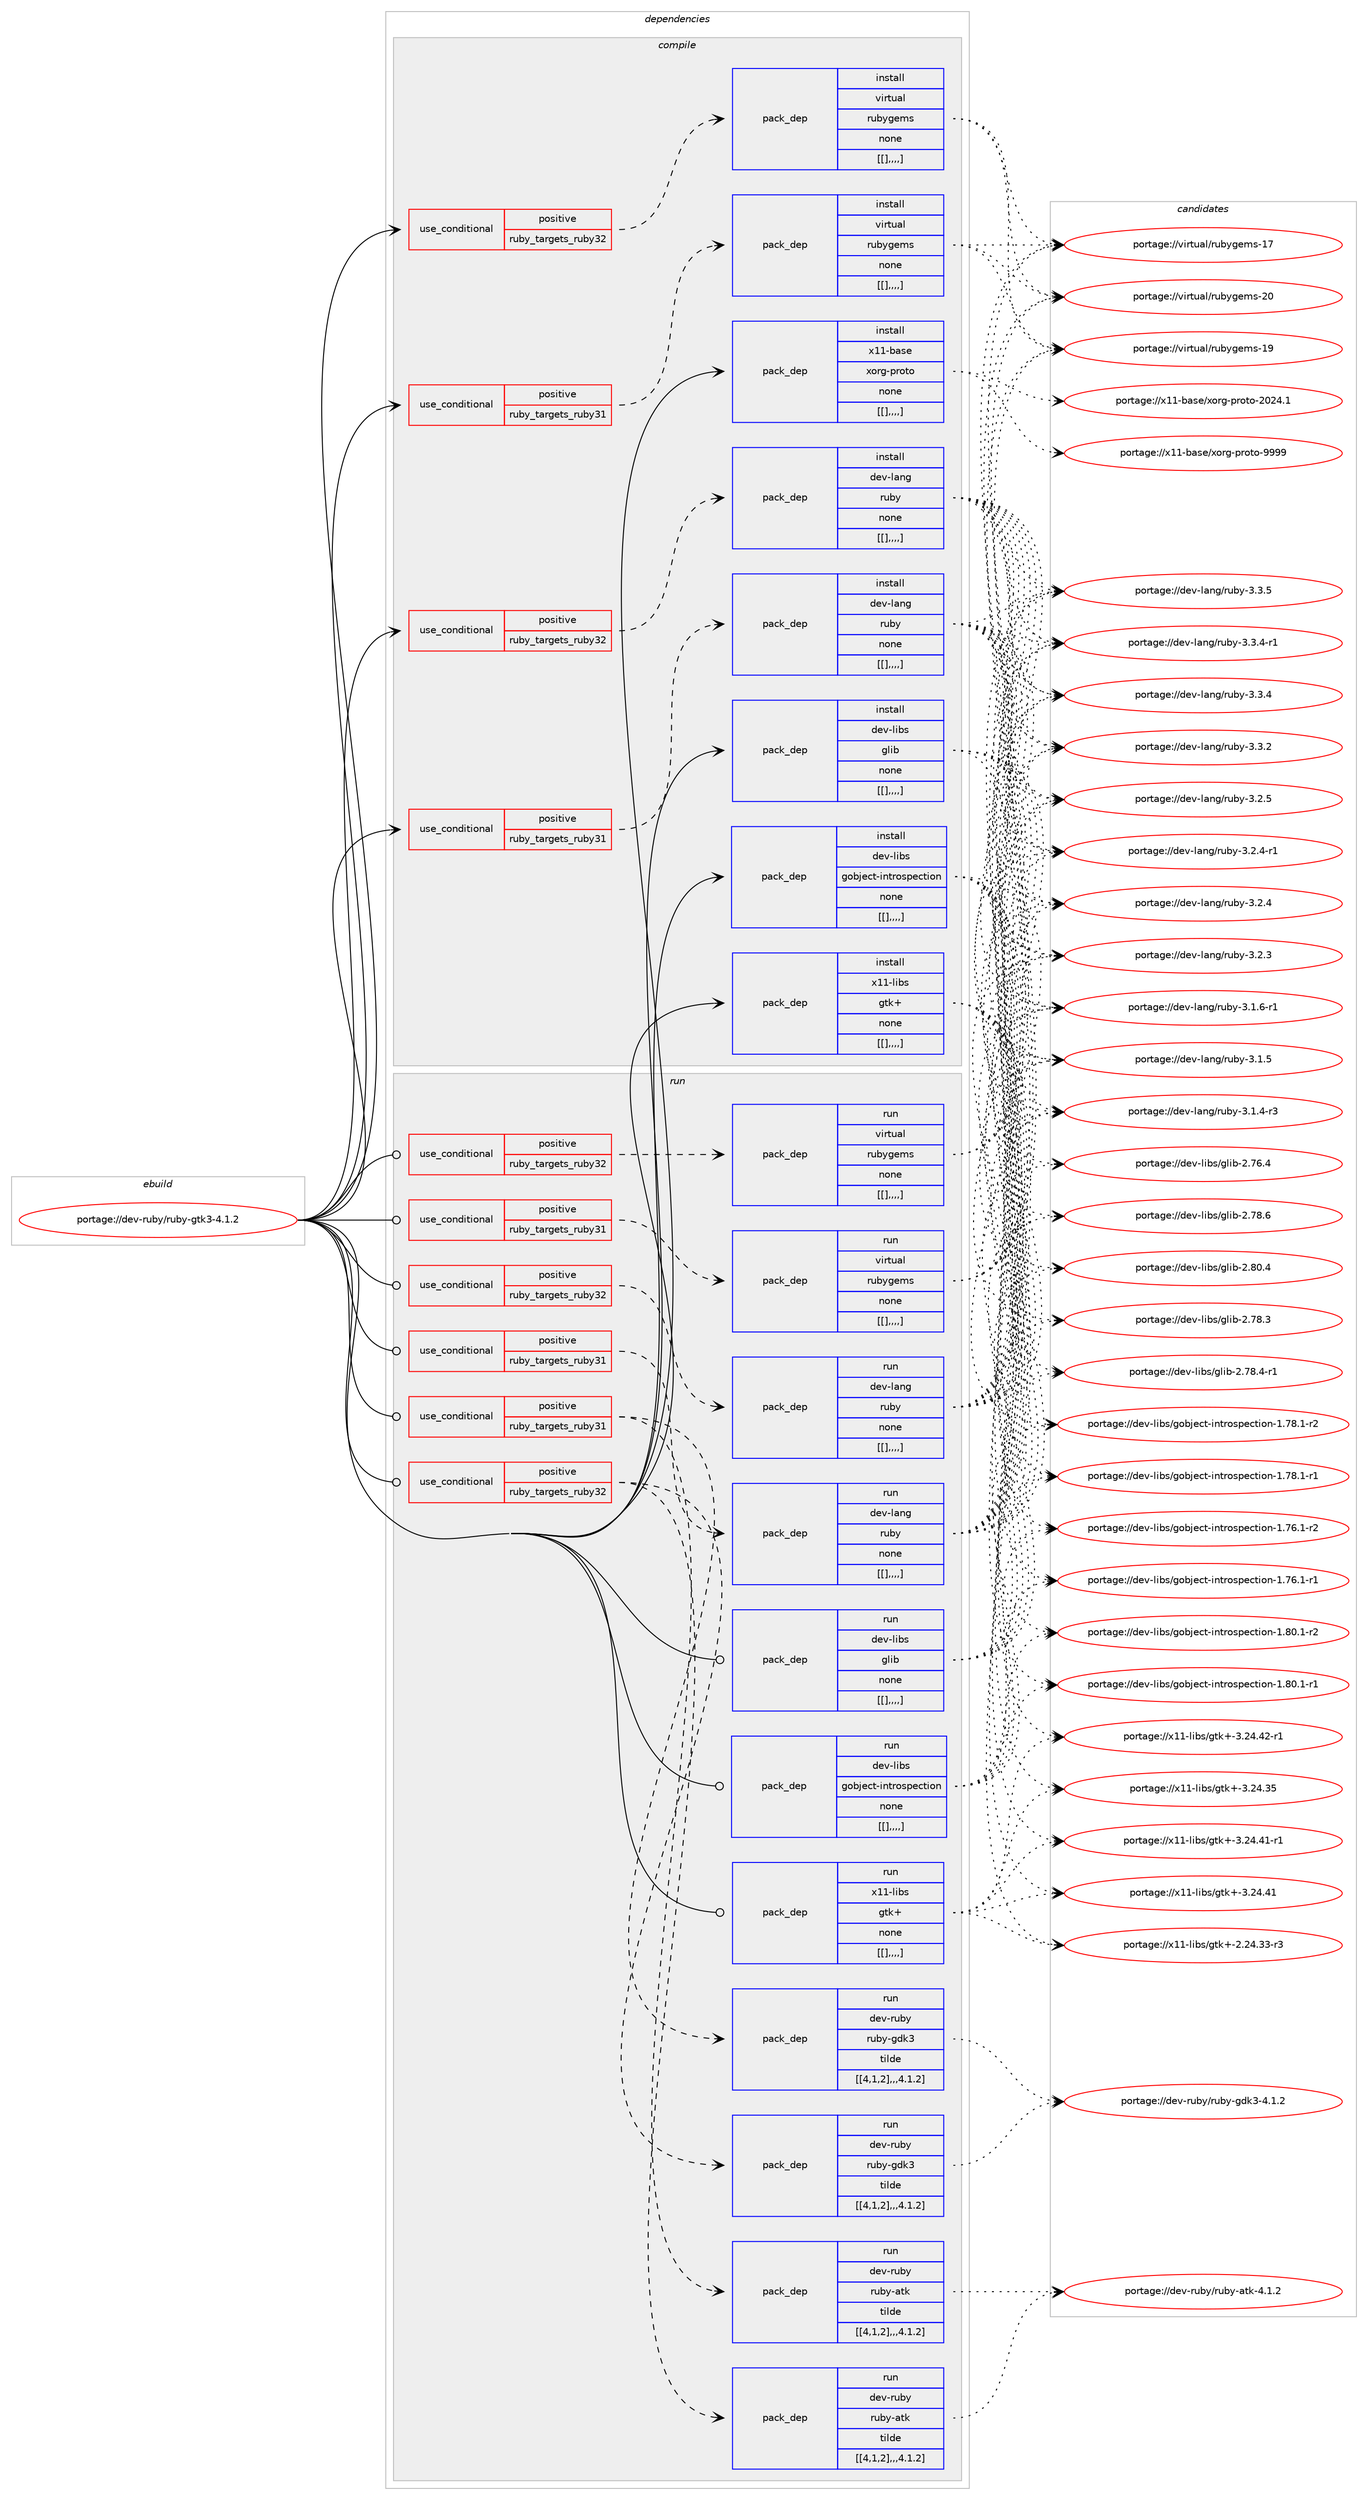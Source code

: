 digraph prolog {

# *************
# Graph options
# *************

newrank=true;
concentrate=true;
compound=true;
graph [rankdir=LR,fontname=Helvetica,fontsize=10,ranksep=1.5];#, ranksep=2.5, nodesep=0.2];
edge  [arrowhead=vee];
node  [fontname=Helvetica,fontsize=10];

# **********
# The ebuild
# **********

subgraph cluster_leftcol {
color=gray;
label=<<i>ebuild</i>>;
id [label="portage://dev-ruby/ruby-gtk3-4.1.2", color=red, width=4, href="../dev-ruby/ruby-gtk3-4.1.2.svg"];
}

# ****************
# The dependencies
# ****************

subgraph cluster_midcol {
color=gray;
label=<<i>dependencies</i>>;
subgraph cluster_compile {
fillcolor="#eeeeee";
style=filled;
label=<<i>compile</i>>;
subgraph cond56971 {
dependency203989 [label=<<TABLE BORDER="0" CELLBORDER="1" CELLSPACING="0" CELLPADDING="4"><TR><TD ROWSPAN="3" CELLPADDING="10">use_conditional</TD></TR><TR><TD>positive</TD></TR><TR><TD>ruby_targets_ruby31</TD></TR></TABLE>>, shape=none, color=red];
subgraph pack145641 {
dependency203990 [label=<<TABLE BORDER="0" CELLBORDER="1" CELLSPACING="0" CELLPADDING="4" WIDTH="220"><TR><TD ROWSPAN="6" CELLPADDING="30">pack_dep</TD></TR><TR><TD WIDTH="110">install</TD></TR><TR><TD>dev-lang</TD></TR><TR><TD>ruby</TD></TR><TR><TD>none</TD></TR><TR><TD>[[],,,,]</TD></TR></TABLE>>, shape=none, color=blue];
}
dependency203989:e -> dependency203990:w [weight=20,style="dashed",arrowhead="vee"];
}
id:e -> dependency203989:w [weight=20,style="solid",arrowhead="vee"];
subgraph cond56972 {
dependency203991 [label=<<TABLE BORDER="0" CELLBORDER="1" CELLSPACING="0" CELLPADDING="4"><TR><TD ROWSPAN="3" CELLPADDING="10">use_conditional</TD></TR><TR><TD>positive</TD></TR><TR><TD>ruby_targets_ruby31</TD></TR></TABLE>>, shape=none, color=red];
subgraph pack145642 {
dependency203992 [label=<<TABLE BORDER="0" CELLBORDER="1" CELLSPACING="0" CELLPADDING="4" WIDTH="220"><TR><TD ROWSPAN="6" CELLPADDING="30">pack_dep</TD></TR><TR><TD WIDTH="110">install</TD></TR><TR><TD>virtual</TD></TR><TR><TD>rubygems</TD></TR><TR><TD>none</TD></TR><TR><TD>[[],,,,]</TD></TR></TABLE>>, shape=none, color=blue];
}
dependency203991:e -> dependency203992:w [weight=20,style="dashed",arrowhead="vee"];
}
id:e -> dependency203991:w [weight=20,style="solid",arrowhead="vee"];
subgraph cond56973 {
dependency203993 [label=<<TABLE BORDER="0" CELLBORDER="1" CELLSPACING="0" CELLPADDING="4"><TR><TD ROWSPAN="3" CELLPADDING="10">use_conditional</TD></TR><TR><TD>positive</TD></TR><TR><TD>ruby_targets_ruby32</TD></TR></TABLE>>, shape=none, color=red];
subgraph pack145643 {
dependency203994 [label=<<TABLE BORDER="0" CELLBORDER="1" CELLSPACING="0" CELLPADDING="4" WIDTH="220"><TR><TD ROWSPAN="6" CELLPADDING="30">pack_dep</TD></TR><TR><TD WIDTH="110">install</TD></TR><TR><TD>dev-lang</TD></TR><TR><TD>ruby</TD></TR><TR><TD>none</TD></TR><TR><TD>[[],,,,]</TD></TR></TABLE>>, shape=none, color=blue];
}
dependency203993:e -> dependency203994:w [weight=20,style="dashed",arrowhead="vee"];
}
id:e -> dependency203993:w [weight=20,style="solid",arrowhead="vee"];
subgraph cond56974 {
dependency203995 [label=<<TABLE BORDER="0" CELLBORDER="1" CELLSPACING="0" CELLPADDING="4"><TR><TD ROWSPAN="3" CELLPADDING="10">use_conditional</TD></TR><TR><TD>positive</TD></TR><TR><TD>ruby_targets_ruby32</TD></TR></TABLE>>, shape=none, color=red];
subgraph pack145644 {
dependency203996 [label=<<TABLE BORDER="0" CELLBORDER="1" CELLSPACING="0" CELLPADDING="4" WIDTH="220"><TR><TD ROWSPAN="6" CELLPADDING="30">pack_dep</TD></TR><TR><TD WIDTH="110">install</TD></TR><TR><TD>virtual</TD></TR><TR><TD>rubygems</TD></TR><TR><TD>none</TD></TR><TR><TD>[[],,,,]</TD></TR></TABLE>>, shape=none, color=blue];
}
dependency203995:e -> dependency203996:w [weight=20,style="dashed",arrowhead="vee"];
}
id:e -> dependency203995:w [weight=20,style="solid",arrowhead="vee"];
subgraph pack145645 {
dependency203997 [label=<<TABLE BORDER="0" CELLBORDER="1" CELLSPACING="0" CELLPADDING="4" WIDTH="220"><TR><TD ROWSPAN="6" CELLPADDING="30">pack_dep</TD></TR><TR><TD WIDTH="110">install</TD></TR><TR><TD>dev-libs</TD></TR><TR><TD>glib</TD></TR><TR><TD>none</TD></TR><TR><TD>[[],,,,]</TD></TR></TABLE>>, shape=none, color=blue];
}
id:e -> dependency203997:w [weight=20,style="solid",arrowhead="vee"];
subgraph pack145646 {
dependency203998 [label=<<TABLE BORDER="0" CELLBORDER="1" CELLSPACING="0" CELLPADDING="4" WIDTH="220"><TR><TD ROWSPAN="6" CELLPADDING="30">pack_dep</TD></TR><TR><TD WIDTH="110">install</TD></TR><TR><TD>dev-libs</TD></TR><TR><TD>gobject-introspection</TD></TR><TR><TD>none</TD></TR><TR><TD>[[],,,,]</TD></TR></TABLE>>, shape=none, color=blue];
}
id:e -> dependency203998:w [weight=20,style="solid",arrowhead="vee"];
subgraph pack145647 {
dependency203999 [label=<<TABLE BORDER="0" CELLBORDER="1" CELLSPACING="0" CELLPADDING="4" WIDTH="220"><TR><TD ROWSPAN="6" CELLPADDING="30">pack_dep</TD></TR><TR><TD WIDTH="110">install</TD></TR><TR><TD>x11-base</TD></TR><TR><TD>xorg-proto</TD></TR><TR><TD>none</TD></TR><TR><TD>[[],,,,]</TD></TR></TABLE>>, shape=none, color=blue];
}
id:e -> dependency203999:w [weight=20,style="solid",arrowhead="vee"];
subgraph pack145648 {
dependency204000 [label=<<TABLE BORDER="0" CELLBORDER="1" CELLSPACING="0" CELLPADDING="4" WIDTH="220"><TR><TD ROWSPAN="6" CELLPADDING="30">pack_dep</TD></TR><TR><TD WIDTH="110">install</TD></TR><TR><TD>x11-libs</TD></TR><TR><TD>gtk+</TD></TR><TR><TD>none</TD></TR><TR><TD>[[],,,,]</TD></TR></TABLE>>, shape=none, color=blue];
}
id:e -> dependency204000:w [weight=20,style="solid",arrowhead="vee"];
}
subgraph cluster_compileandrun {
fillcolor="#eeeeee";
style=filled;
label=<<i>compile and run</i>>;
}
subgraph cluster_run {
fillcolor="#eeeeee";
style=filled;
label=<<i>run</i>>;
subgraph cond56975 {
dependency204001 [label=<<TABLE BORDER="0" CELLBORDER="1" CELLSPACING="0" CELLPADDING="4"><TR><TD ROWSPAN="3" CELLPADDING="10">use_conditional</TD></TR><TR><TD>positive</TD></TR><TR><TD>ruby_targets_ruby31</TD></TR></TABLE>>, shape=none, color=red];
subgraph pack145649 {
dependency204002 [label=<<TABLE BORDER="0" CELLBORDER="1" CELLSPACING="0" CELLPADDING="4" WIDTH="220"><TR><TD ROWSPAN="6" CELLPADDING="30">pack_dep</TD></TR><TR><TD WIDTH="110">run</TD></TR><TR><TD>dev-lang</TD></TR><TR><TD>ruby</TD></TR><TR><TD>none</TD></TR><TR><TD>[[],,,,]</TD></TR></TABLE>>, shape=none, color=blue];
}
dependency204001:e -> dependency204002:w [weight=20,style="dashed",arrowhead="vee"];
}
id:e -> dependency204001:w [weight=20,style="solid",arrowhead="odot"];
subgraph cond56976 {
dependency204003 [label=<<TABLE BORDER="0" CELLBORDER="1" CELLSPACING="0" CELLPADDING="4"><TR><TD ROWSPAN="3" CELLPADDING="10">use_conditional</TD></TR><TR><TD>positive</TD></TR><TR><TD>ruby_targets_ruby31</TD></TR></TABLE>>, shape=none, color=red];
subgraph pack145650 {
dependency204004 [label=<<TABLE BORDER="0" CELLBORDER="1" CELLSPACING="0" CELLPADDING="4" WIDTH="220"><TR><TD ROWSPAN="6" CELLPADDING="30">pack_dep</TD></TR><TR><TD WIDTH="110">run</TD></TR><TR><TD>dev-ruby</TD></TR><TR><TD>ruby-atk</TD></TR><TR><TD>tilde</TD></TR><TR><TD>[[4,1,2],,,4.1.2]</TD></TR></TABLE>>, shape=none, color=blue];
}
dependency204003:e -> dependency204004:w [weight=20,style="dashed",arrowhead="vee"];
subgraph pack145651 {
dependency204005 [label=<<TABLE BORDER="0" CELLBORDER="1" CELLSPACING="0" CELLPADDING="4" WIDTH="220"><TR><TD ROWSPAN="6" CELLPADDING="30">pack_dep</TD></TR><TR><TD WIDTH="110">run</TD></TR><TR><TD>dev-ruby</TD></TR><TR><TD>ruby-gdk3</TD></TR><TR><TD>tilde</TD></TR><TR><TD>[[4,1,2],,,4.1.2]</TD></TR></TABLE>>, shape=none, color=blue];
}
dependency204003:e -> dependency204005:w [weight=20,style="dashed",arrowhead="vee"];
}
id:e -> dependency204003:w [weight=20,style="solid",arrowhead="odot"];
subgraph cond56977 {
dependency204006 [label=<<TABLE BORDER="0" CELLBORDER="1" CELLSPACING="0" CELLPADDING="4"><TR><TD ROWSPAN="3" CELLPADDING="10">use_conditional</TD></TR><TR><TD>positive</TD></TR><TR><TD>ruby_targets_ruby31</TD></TR></TABLE>>, shape=none, color=red];
subgraph pack145652 {
dependency204007 [label=<<TABLE BORDER="0" CELLBORDER="1" CELLSPACING="0" CELLPADDING="4" WIDTH="220"><TR><TD ROWSPAN="6" CELLPADDING="30">pack_dep</TD></TR><TR><TD WIDTH="110">run</TD></TR><TR><TD>virtual</TD></TR><TR><TD>rubygems</TD></TR><TR><TD>none</TD></TR><TR><TD>[[],,,,]</TD></TR></TABLE>>, shape=none, color=blue];
}
dependency204006:e -> dependency204007:w [weight=20,style="dashed",arrowhead="vee"];
}
id:e -> dependency204006:w [weight=20,style="solid",arrowhead="odot"];
subgraph cond56978 {
dependency204008 [label=<<TABLE BORDER="0" CELLBORDER="1" CELLSPACING="0" CELLPADDING="4"><TR><TD ROWSPAN="3" CELLPADDING="10">use_conditional</TD></TR><TR><TD>positive</TD></TR><TR><TD>ruby_targets_ruby32</TD></TR></TABLE>>, shape=none, color=red];
subgraph pack145653 {
dependency204009 [label=<<TABLE BORDER="0" CELLBORDER="1" CELLSPACING="0" CELLPADDING="4" WIDTH="220"><TR><TD ROWSPAN="6" CELLPADDING="30">pack_dep</TD></TR><TR><TD WIDTH="110">run</TD></TR><TR><TD>dev-lang</TD></TR><TR><TD>ruby</TD></TR><TR><TD>none</TD></TR><TR><TD>[[],,,,]</TD></TR></TABLE>>, shape=none, color=blue];
}
dependency204008:e -> dependency204009:w [weight=20,style="dashed",arrowhead="vee"];
}
id:e -> dependency204008:w [weight=20,style="solid",arrowhead="odot"];
subgraph cond56979 {
dependency204010 [label=<<TABLE BORDER="0" CELLBORDER="1" CELLSPACING="0" CELLPADDING="4"><TR><TD ROWSPAN="3" CELLPADDING="10">use_conditional</TD></TR><TR><TD>positive</TD></TR><TR><TD>ruby_targets_ruby32</TD></TR></TABLE>>, shape=none, color=red];
subgraph pack145654 {
dependency204011 [label=<<TABLE BORDER="0" CELLBORDER="1" CELLSPACING="0" CELLPADDING="4" WIDTH="220"><TR><TD ROWSPAN="6" CELLPADDING="30">pack_dep</TD></TR><TR><TD WIDTH="110">run</TD></TR><TR><TD>dev-ruby</TD></TR><TR><TD>ruby-atk</TD></TR><TR><TD>tilde</TD></TR><TR><TD>[[4,1,2],,,4.1.2]</TD></TR></TABLE>>, shape=none, color=blue];
}
dependency204010:e -> dependency204011:w [weight=20,style="dashed",arrowhead="vee"];
subgraph pack145655 {
dependency204012 [label=<<TABLE BORDER="0" CELLBORDER="1" CELLSPACING="0" CELLPADDING="4" WIDTH="220"><TR><TD ROWSPAN="6" CELLPADDING="30">pack_dep</TD></TR><TR><TD WIDTH="110">run</TD></TR><TR><TD>dev-ruby</TD></TR><TR><TD>ruby-gdk3</TD></TR><TR><TD>tilde</TD></TR><TR><TD>[[4,1,2],,,4.1.2]</TD></TR></TABLE>>, shape=none, color=blue];
}
dependency204010:e -> dependency204012:w [weight=20,style="dashed",arrowhead="vee"];
}
id:e -> dependency204010:w [weight=20,style="solid",arrowhead="odot"];
subgraph cond56980 {
dependency204013 [label=<<TABLE BORDER="0" CELLBORDER="1" CELLSPACING="0" CELLPADDING="4"><TR><TD ROWSPAN="3" CELLPADDING="10">use_conditional</TD></TR><TR><TD>positive</TD></TR><TR><TD>ruby_targets_ruby32</TD></TR></TABLE>>, shape=none, color=red];
subgraph pack145656 {
dependency204014 [label=<<TABLE BORDER="0" CELLBORDER="1" CELLSPACING="0" CELLPADDING="4" WIDTH="220"><TR><TD ROWSPAN="6" CELLPADDING="30">pack_dep</TD></TR><TR><TD WIDTH="110">run</TD></TR><TR><TD>virtual</TD></TR><TR><TD>rubygems</TD></TR><TR><TD>none</TD></TR><TR><TD>[[],,,,]</TD></TR></TABLE>>, shape=none, color=blue];
}
dependency204013:e -> dependency204014:w [weight=20,style="dashed",arrowhead="vee"];
}
id:e -> dependency204013:w [weight=20,style="solid",arrowhead="odot"];
subgraph pack145657 {
dependency204015 [label=<<TABLE BORDER="0" CELLBORDER="1" CELLSPACING="0" CELLPADDING="4" WIDTH="220"><TR><TD ROWSPAN="6" CELLPADDING="30">pack_dep</TD></TR><TR><TD WIDTH="110">run</TD></TR><TR><TD>dev-libs</TD></TR><TR><TD>glib</TD></TR><TR><TD>none</TD></TR><TR><TD>[[],,,,]</TD></TR></TABLE>>, shape=none, color=blue];
}
id:e -> dependency204015:w [weight=20,style="solid",arrowhead="odot"];
subgraph pack145658 {
dependency204016 [label=<<TABLE BORDER="0" CELLBORDER="1" CELLSPACING="0" CELLPADDING="4" WIDTH="220"><TR><TD ROWSPAN="6" CELLPADDING="30">pack_dep</TD></TR><TR><TD WIDTH="110">run</TD></TR><TR><TD>dev-libs</TD></TR><TR><TD>gobject-introspection</TD></TR><TR><TD>none</TD></TR><TR><TD>[[],,,,]</TD></TR></TABLE>>, shape=none, color=blue];
}
id:e -> dependency204016:w [weight=20,style="solid",arrowhead="odot"];
subgraph pack145659 {
dependency204017 [label=<<TABLE BORDER="0" CELLBORDER="1" CELLSPACING="0" CELLPADDING="4" WIDTH="220"><TR><TD ROWSPAN="6" CELLPADDING="30">pack_dep</TD></TR><TR><TD WIDTH="110">run</TD></TR><TR><TD>x11-libs</TD></TR><TR><TD>gtk+</TD></TR><TR><TD>none</TD></TR><TR><TD>[[],,,,]</TD></TR></TABLE>>, shape=none, color=blue];
}
id:e -> dependency204017:w [weight=20,style="solid",arrowhead="odot"];
}
}

# **************
# The candidates
# **************

subgraph cluster_choices {
rank=same;
color=gray;
label=<<i>candidates</i>>;

subgraph choice145641 {
color=black;
nodesep=1;
choice10010111845108971101034711411798121455146514653 [label="portage://dev-lang/ruby-3.3.5", color=red, width=4,href="../dev-lang/ruby-3.3.5.svg"];
choice100101118451089711010347114117981214551465146524511449 [label="portage://dev-lang/ruby-3.3.4-r1", color=red, width=4,href="../dev-lang/ruby-3.3.4-r1.svg"];
choice10010111845108971101034711411798121455146514652 [label="portage://dev-lang/ruby-3.3.4", color=red, width=4,href="../dev-lang/ruby-3.3.4.svg"];
choice10010111845108971101034711411798121455146514650 [label="portage://dev-lang/ruby-3.3.2", color=red, width=4,href="../dev-lang/ruby-3.3.2.svg"];
choice10010111845108971101034711411798121455146504653 [label="portage://dev-lang/ruby-3.2.5", color=red, width=4,href="../dev-lang/ruby-3.2.5.svg"];
choice100101118451089711010347114117981214551465046524511449 [label="portage://dev-lang/ruby-3.2.4-r1", color=red, width=4,href="../dev-lang/ruby-3.2.4-r1.svg"];
choice10010111845108971101034711411798121455146504652 [label="portage://dev-lang/ruby-3.2.4", color=red, width=4,href="../dev-lang/ruby-3.2.4.svg"];
choice10010111845108971101034711411798121455146504651 [label="portage://dev-lang/ruby-3.2.3", color=red, width=4,href="../dev-lang/ruby-3.2.3.svg"];
choice100101118451089711010347114117981214551464946544511449 [label="portage://dev-lang/ruby-3.1.6-r1", color=red, width=4,href="../dev-lang/ruby-3.1.6-r1.svg"];
choice10010111845108971101034711411798121455146494653 [label="portage://dev-lang/ruby-3.1.5", color=red, width=4,href="../dev-lang/ruby-3.1.5.svg"];
choice100101118451089711010347114117981214551464946524511451 [label="portage://dev-lang/ruby-3.1.4-r3", color=red, width=4,href="../dev-lang/ruby-3.1.4-r3.svg"];
dependency203990:e -> choice10010111845108971101034711411798121455146514653:w [style=dotted,weight="100"];
dependency203990:e -> choice100101118451089711010347114117981214551465146524511449:w [style=dotted,weight="100"];
dependency203990:e -> choice10010111845108971101034711411798121455146514652:w [style=dotted,weight="100"];
dependency203990:e -> choice10010111845108971101034711411798121455146514650:w [style=dotted,weight="100"];
dependency203990:e -> choice10010111845108971101034711411798121455146504653:w [style=dotted,weight="100"];
dependency203990:e -> choice100101118451089711010347114117981214551465046524511449:w [style=dotted,weight="100"];
dependency203990:e -> choice10010111845108971101034711411798121455146504652:w [style=dotted,weight="100"];
dependency203990:e -> choice10010111845108971101034711411798121455146504651:w [style=dotted,weight="100"];
dependency203990:e -> choice100101118451089711010347114117981214551464946544511449:w [style=dotted,weight="100"];
dependency203990:e -> choice10010111845108971101034711411798121455146494653:w [style=dotted,weight="100"];
dependency203990:e -> choice100101118451089711010347114117981214551464946524511451:w [style=dotted,weight="100"];
}
subgraph choice145642 {
color=black;
nodesep=1;
choice118105114116117971084711411798121103101109115455048 [label="portage://virtual/rubygems-20", color=red, width=4,href="../virtual/rubygems-20.svg"];
choice118105114116117971084711411798121103101109115454957 [label="portage://virtual/rubygems-19", color=red, width=4,href="../virtual/rubygems-19.svg"];
choice118105114116117971084711411798121103101109115454955 [label="portage://virtual/rubygems-17", color=red, width=4,href="../virtual/rubygems-17.svg"];
dependency203992:e -> choice118105114116117971084711411798121103101109115455048:w [style=dotted,weight="100"];
dependency203992:e -> choice118105114116117971084711411798121103101109115454957:w [style=dotted,weight="100"];
dependency203992:e -> choice118105114116117971084711411798121103101109115454955:w [style=dotted,weight="100"];
}
subgraph choice145643 {
color=black;
nodesep=1;
choice10010111845108971101034711411798121455146514653 [label="portage://dev-lang/ruby-3.3.5", color=red, width=4,href="../dev-lang/ruby-3.3.5.svg"];
choice100101118451089711010347114117981214551465146524511449 [label="portage://dev-lang/ruby-3.3.4-r1", color=red, width=4,href="../dev-lang/ruby-3.3.4-r1.svg"];
choice10010111845108971101034711411798121455146514652 [label="portage://dev-lang/ruby-3.3.4", color=red, width=4,href="../dev-lang/ruby-3.3.4.svg"];
choice10010111845108971101034711411798121455146514650 [label="portage://dev-lang/ruby-3.3.2", color=red, width=4,href="../dev-lang/ruby-3.3.2.svg"];
choice10010111845108971101034711411798121455146504653 [label="portage://dev-lang/ruby-3.2.5", color=red, width=4,href="../dev-lang/ruby-3.2.5.svg"];
choice100101118451089711010347114117981214551465046524511449 [label="portage://dev-lang/ruby-3.2.4-r1", color=red, width=4,href="../dev-lang/ruby-3.2.4-r1.svg"];
choice10010111845108971101034711411798121455146504652 [label="portage://dev-lang/ruby-3.2.4", color=red, width=4,href="../dev-lang/ruby-3.2.4.svg"];
choice10010111845108971101034711411798121455146504651 [label="portage://dev-lang/ruby-3.2.3", color=red, width=4,href="../dev-lang/ruby-3.2.3.svg"];
choice100101118451089711010347114117981214551464946544511449 [label="portage://dev-lang/ruby-3.1.6-r1", color=red, width=4,href="../dev-lang/ruby-3.1.6-r1.svg"];
choice10010111845108971101034711411798121455146494653 [label="portage://dev-lang/ruby-3.1.5", color=red, width=4,href="../dev-lang/ruby-3.1.5.svg"];
choice100101118451089711010347114117981214551464946524511451 [label="portage://dev-lang/ruby-3.1.4-r3", color=red, width=4,href="../dev-lang/ruby-3.1.4-r3.svg"];
dependency203994:e -> choice10010111845108971101034711411798121455146514653:w [style=dotted,weight="100"];
dependency203994:e -> choice100101118451089711010347114117981214551465146524511449:w [style=dotted,weight="100"];
dependency203994:e -> choice10010111845108971101034711411798121455146514652:w [style=dotted,weight="100"];
dependency203994:e -> choice10010111845108971101034711411798121455146514650:w [style=dotted,weight="100"];
dependency203994:e -> choice10010111845108971101034711411798121455146504653:w [style=dotted,weight="100"];
dependency203994:e -> choice100101118451089711010347114117981214551465046524511449:w [style=dotted,weight="100"];
dependency203994:e -> choice10010111845108971101034711411798121455146504652:w [style=dotted,weight="100"];
dependency203994:e -> choice10010111845108971101034711411798121455146504651:w [style=dotted,weight="100"];
dependency203994:e -> choice100101118451089711010347114117981214551464946544511449:w [style=dotted,weight="100"];
dependency203994:e -> choice10010111845108971101034711411798121455146494653:w [style=dotted,weight="100"];
dependency203994:e -> choice100101118451089711010347114117981214551464946524511451:w [style=dotted,weight="100"];
}
subgraph choice145644 {
color=black;
nodesep=1;
choice118105114116117971084711411798121103101109115455048 [label="portage://virtual/rubygems-20", color=red, width=4,href="../virtual/rubygems-20.svg"];
choice118105114116117971084711411798121103101109115454957 [label="portage://virtual/rubygems-19", color=red, width=4,href="../virtual/rubygems-19.svg"];
choice118105114116117971084711411798121103101109115454955 [label="portage://virtual/rubygems-17", color=red, width=4,href="../virtual/rubygems-17.svg"];
dependency203996:e -> choice118105114116117971084711411798121103101109115455048:w [style=dotted,weight="100"];
dependency203996:e -> choice118105114116117971084711411798121103101109115454957:w [style=dotted,weight="100"];
dependency203996:e -> choice118105114116117971084711411798121103101109115454955:w [style=dotted,weight="100"];
}
subgraph choice145645 {
color=black;
nodesep=1;
choice1001011184510810598115471031081059845504656484652 [label="portage://dev-libs/glib-2.80.4", color=red, width=4,href="../dev-libs/glib-2.80.4.svg"];
choice1001011184510810598115471031081059845504655564654 [label="portage://dev-libs/glib-2.78.6", color=red, width=4,href="../dev-libs/glib-2.78.6.svg"];
choice10010111845108105981154710310810598455046555646524511449 [label="portage://dev-libs/glib-2.78.4-r1", color=red, width=4,href="../dev-libs/glib-2.78.4-r1.svg"];
choice1001011184510810598115471031081059845504655564651 [label="portage://dev-libs/glib-2.78.3", color=red, width=4,href="../dev-libs/glib-2.78.3.svg"];
choice1001011184510810598115471031081059845504655544652 [label="portage://dev-libs/glib-2.76.4", color=red, width=4,href="../dev-libs/glib-2.76.4.svg"];
dependency203997:e -> choice1001011184510810598115471031081059845504656484652:w [style=dotted,weight="100"];
dependency203997:e -> choice1001011184510810598115471031081059845504655564654:w [style=dotted,weight="100"];
dependency203997:e -> choice10010111845108105981154710310810598455046555646524511449:w [style=dotted,weight="100"];
dependency203997:e -> choice1001011184510810598115471031081059845504655564651:w [style=dotted,weight="100"];
dependency203997:e -> choice1001011184510810598115471031081059845504655544652:w [style=dotted,weight="100"];
}
subgraph choice145646 {
color=black;
nodesep=1;
choice10010111845108105981154710311198106101991164510511011611411111511210199116105111110454946564846494511450 [label="portage://dev-libs/gobject-introspection-1.80.1-r2", color=red, width=4,href="../dev-libs/gobject-introspection-1.80.1-r2.svg"];
choice10010111845108105981154710311198106101991164510511011611411111511210199116105111110454946564846494511449 [label="portage://dev-libs/gobject-introspection-1.80.1-r1", color=red, width=4,href="../dev-libs/gobject-introspection-1.80.1-r1.svg"];
choice10010111845108105981154710311198106101991164510511011611411111511210199116105111110454946555646494511450 [label="portage://dev-libs/gobject-introspection-1.78.1-r2", color=red, width=4,href="../dev-libs/gobject-introspection-1.78.1-r2.svg"];
choice10010111845108105981154710311198106101991164510511011611411111511210199116105111110454946555646494511449 [label="portage://dev-libs/gobject-introspection-1.78.1-r1", color=red, width=4,href="../dev-libs/gobject-introspection-1.78.1-r1.svg"];
choice10010111845108105981154710311198106101991164510511011611411111511210199116105111110454946555446494511450 [label="portage://dev-libs/gobject-introspection-1.76.1-r2", color=red, width=4,href="../dev-libs/gobject-introspection-1.76.1-r2.svg"];
choice10010111845108105981154710311198106101991164510511011611411111511210199116105111110454946555446494511449 [label="portage://dev-libs/gobject-introspection-1.76.1-r1", color=red, width=4,href="../dev-libs/gobject-introspection-1.76.1-r1.svg"];
dependency203998:e -> choice10010111845108105981154710311198106101991164510511011611411111511210199116105111110454946564846494511450:w [style=dotted,weight="100"];
dependency203998:e -> choice10010111845108105981154710311198106101991164510511011611411111511210199116105111110454946564846494511449:w [style=dotted,weight="100"];
dependency203998:e -> choice10010111845108105981154710311198106101991164510511011611411111511210199116105111110454946555646494511450:w [style=dotted,weight="100"];
dependency203998:e -> choice10010111845108105981154710311198106101991164510511011611411111511210199116105111110454946555646494511449:w [style=dotted,weight="100"];
dependency203998:e -> choice10010111845108105981154710311198106101991164510511011611411111511210199116105111110454946555446494511450:w [style=dotted,weight="100"];
dependency203998:e -> choice10010111845108105981154710311198106101991164510511011611411111511210199116105111110454946555446494511449:w [style=dotted,weight="100"];
}
subgraph choice145647 {
color=black;
nodesep=1;
choice120494945989711510147120111114103451121141111161114557575757 [label="portage://x11-base/xorg-proto-9999", color=red, width=4,href="../x11-base/xorg-proto-9999.svg"];
choice1204949459897115101471201111141034511211411111611145504850524649 [label="portage://x11-base/xorg-proto-2024.1", color=red, width=4,href="../x11-base/xorg-proto-2024.1.svg"];
dependency203999:e -> choice120494945989711510147120111114103451121141111161114557575757:w [style=dotted,weight="100"];
dependency203999:e -> choice1204949459897115101471201111141034511211411111611145504850524649:w [style=dotted,weight="100"];
}
subgraph choice145648 {
color=black;
nodesep=1;
choice12049494510810598115471031161074345514650524652504511449 [label="portage://x11-libs/gtk+-3.24.42-r1", color=red, width=4,href="../x11-libs/gtk+-3.24.42-r1.svg"];
choice12049494510810598115471031161074345514650524652494511449 [label="portage://x11-libs/gtk+-3.24.41-r1", color=red, width=4,href="../x11-libs/gtk+-3.24.41-r1.svg"];
choice1204949451081059811547103116107434551465052465249 [label="portage://x11-libs/gtk+-3.24.41", color=red, width=4,href="../x11-libs/gtk+-3.24.41.svg"];
choice1204949451081059811547103116107434551465052465153 [label="portage://x11-libs/gtk+-3.24.35", color=red, width=4,href="../x11-libs/gtk+-3.24.35.svg"];
choice12049494510810598115471031161074345504650524651514511451 [label="portage://x11-libs/gtk+-2.24.33-r3", color=red, width=4,href="../x11-libs/gtk+-2.24.33-r3.svg"];
dependency204000:e -> choice12049494510810598115471031161074345514650524652504511449:w [style=dotted,weight="100"];
dependency204000:e -> choice12049494510810598115471031161074345514650524652494511449:w [style=dotted,weight="100"];
dependency204000:e -> choice1204949451081059811547103116107434551465052465249:w [style=dotted,weight="100"];
dependency204000:e -> choice1204949451081059811547103116107434551465052465153:w [style=dotted,weight="100"];
dependency204000:e -> choice12049494510810598115471031161074345504650524651514511451:w [style=dotted,weight="100"];
}
subgraph choice145649 {
color=black;
nodesep=1;
choice10010111845108971101034711411798121455146514653 [label="portage://dev-lang/ruby-3.3.5", color=red, width=4,href="../dev-lang/ruby-3.3.5.svg"];
choice100101118451089711010347114117981214551465146524511449 [label="portage://dev-lang/ruby-3.3.4-r1", color=red, width=4,href="../dev-lang/ruby-3.3.4-r1.svg"];
choice10010111845108971101034711411798121455146514652 [label="portage://dev-lang/ruby-3.3.4", color=red, width=4,href="../dev-lang/ruby-3.3.4.svg"];
choice10010111845108971101034711411798121455146514650 [label="portage://dev-lang/ruby-3.3.2", color=red, width=4,href="../dev-lang/ruby-3.3.2.svg"];
choice10010111845108971101034711411798121455146504653 [label="portage://dev-lang/ruby-3.2.5", color=red, width=4,href="../dev-lang/ruby-3.2.5.svg"];
choice100101118451089711010347114117981214551465046524511449 [label="portage://dev-lang/ruby-3.2.4-r1", color=red, width=4,href="../dev-lang/ruby-3.2.4-r1.svg"];
choice10010111845108971101034711411798121455146504652 [label="portage://dev-lang/ruby-3.2.4", color=red, width=4,href="../dev-lang/ruby-3.2.4.svg"];
choice10010111845108971101034711411798121455146504651 [label="portage://dev-lang/ruby-3.2.3", color=red, width=4,href="../dev-lang/ruby-3.2.3.svg"];
choice100101118451089711010347114117981214551464946544511449 [label="portage://dev-lang/ruby-3.1.6-r1", color=red, width=4,href="../dev-lang/ruby-3.1.6-r1.svg"];
choice10010111845108971101034711411798121455146494653 [label="portage://dev-lang/ruby-3.1.5", color=red, width=4,href="../dev-lang/ruby-3.1.5.svg"];
choice100101118451089711010347114117981214551464946524511451 [label="portage://dev-lang/ruby-3.1.4-r3", color=red, width=4,href="../dev-lang/ruby-3.1.4-r3.svg"];
dependency204002:e -> choice10010111845108971101034711411798121455146514653:w [style=dotted,weight="100"];
dependency204002:e -> choice100101118451089711010347114117981214551465146524511449:w [style=dotted,weight="100"];
dependency204002:e -> choice10010111845108971101034711411798121455146514652:w [style=dotted,weight="100"];
dependency204002:e -> choice10010111845108971101034711411798121455146514650:w [style=dotted,weight="100"];
dependency204002:e -> choice10010111845108971101034711411798121455146504653:w [style=dotted,weight="100"];
dependency204002:e -> choice100101118451089711010347114117981214551465046524511449:w [style=dotted,weight="100"];
dependency204002:e -> choice10010111845108971101034711411798121455146504652:w [style=dotted,weight="100"];
dependency204002:e -> choice10010111845108971101034711411798121455146504651:w [style=dotted,weight="100"];
dependency204002:e -> choice100101118451089711010347114117981214551464946544511449:w [style=dotted,weight="100"];
dependency204002:e -> choice10010111845108971101034711411798121455146494653:w [style=dotted,weight="100"];
dependency204002:e -> choice100101118451089711010347114117981214551464946524511451:w [style=dotted,weight="100"];
}
subgraph choice145650 {
color=black;
nodesep=1;
choice100101118451141179812147114117981214597116107455246494650 [label="portage://dev-ruby/ruby-atk-4.1.2", color=red, width=4,href="../dev-ruby/ruby-atk-4.1.2.svg"];
dependency204004:e -> choice100101118451141179812147114117981214597116107455246494650:w [style=dotted,weight="100"];
}
subgraph choice145651 {
color=black;
nodesep=1;
choice100101118451141179812147114117981214510310010751455246494650 [label="portage://dev-ruby/ruby-gdk3-4.1.2", color=red, width=4,href="../dev-ruby/ruby-gdk3-4.1.2.svg"];
dependency204005:e -> choice100101118451141179812147114117981214510310010751455246494650:w [style=dotted,weight="100"];
}
subgraph choice145652 {
color=black;
nodesep=1;
choice118105114116117971084711411798121103101109115455048 [label="portage://virtual/rubygems-20", color=red, width=4,href="../virtual/rubygems-20.svg"];
choice118105114116117971084711411798121103101109115454957 [label="portage://virtual/rubygems-19", color=red, width=4,href="../virtual/rubygems-19.svg"];
choice118105114116117971084711411798121103101109115454955 [label="portage://virtual/rubygems-17", color=red, width=4,href="../virtual/rubygems-17.svg"];
dependency204007:e -> choice118105114116117971084711411798121103101109115455048:w [style=dotted,weight="100"];
dependency204007:e -> choice118105114116117971084711411798121103101109115454957:w [style=dotted,weight="100"];
dependency204007:e -> choice118105114116117971084711411798121103101109115454955:w [style=dotted,weight="100"];
}
subgraph choice145653 {
color=black;
nodesep=1;
choice10010111845108971101034711411798121455146514653 [label="portage://dev-lang/ruby-3.3.5", color=red, width=4,href="../dev-lang/ruby-3.3.5.svg"];
choice100101118451089711010347114117981214551465146524511449 [label="portage://dev-lang/ruby-3.3.4-r1", color=red, width=4,href="../dev-lang/ruby-3.3.4-r1.svg"];
choice10010111845108971101034711411798121455146514652 [label="portage://dev-lang/ruby-3.3.4", color=red, width=4,href="../dev-lang/ruby-3.3.4.svg"];
choice10010111845108971101034711411798121455146514650 [label="portage://dev-lang/ruby-3.3.2", color=red, width=4,href="../dev-lang/ruby-3.3.2.svg"];
choice10010111845108971101034711411798121455146504653 [label="portage://dev-lang/ruby-3.2.5", color=red, width=4,href="../dev-lang/ruby-3.2.5.svg"];
choice100101118451089711010347114117981214551465046524511449 [label="portage://dev-lang/ruby-3.2.4-r1", color=red, width=4,href="../dev-lang/ruby-3.2.4-r1.svg"];
choice10010111845108971101034711411798121455146504652 [label="portage://dev-lang/ruby-3.2.4", color=red, width=4,href="../dev-lang/ruby-3.2.4.svg"];
choice10010111845108971101034711411798121455146504651 [label="portage://dev-lang/ruby-3.2.3", color=red, width=4,href="../dev-lang/ruby-3.2.3.svg"];
choice100101118451089711010347114117981214551464946544511449 [label="portage://dev-lang/ruby-3.1.6-r1", color=red, width=4,href="../dev-lang/ruby-3.1.6-r1.svg"];
choice10010111845108971101034711411798121455146494653 [label="portage://dev-lang/ruby-3.1.5", color=red, width=4,href="../dev-lang/ruby-3.1.5.svg"];
choice100101118451089711010347114117981214551464946524511451 [label="portage://dev-lang/ruby-3.1.4-r3", color=red, width=4,href="../dev-lang/ruby-3.1.4-r3.svg"];
dependency204009:e -> choice10010111845108971101034711411798121455146514653:w [style=dotted,weight="100"];
dependency204009:e -> choice100101118451089711010347114117981214551465146524511449:w [style=dotted,weight="100"];
dependency204009:e -> choice10010111845108971101034711411798121455146514652:w [style=dotted,weight="100"];
dependency204009:e -> choice10010111845108971101034711411798121455146514650:w [style=dotted,weight="100"];
dependency204009:e -> choice10010111845108971101034711411798121455146504653:w [style=dotted,weight="100"];
dependency204009:e -> choice100101118451089711010347114117981214551465046524511449:w [style=dotted,weight="100"];
dependency204009:e -> choice10010111845108971101034711411798121455146504652:w [style=dotted,weight="100"];
dependency204009:e -> choice10010111845108971101034711411798121455146504651:w [style=dotted,weight="100"];
dependency204009:e -> choice100101118451089711010347114117981214551464946544511449:w [style=dotted,weight="100"];
dependency204009:e -> choice10010111845108971101034711411798121455146494653:w [style=dotted,weight="100"];
dependency204009:e -> choice100101118451089711010347114117981214551464946524511451:w [style=dotted,weight="100"];
}
subgraph choice145654 {
color=black;
nodesep=1;
choice100101118451141179812147114117981214597116107455246494650 [label="portage://dev-ruby/ruby-atk-4.1.2", color=red, width=4,href="../dev-ruby/ruby-atk-4.1.2.svg"];
dependency204011:e -> choice100101118451141179812147114117981214597116107455246494650:w [style=dotted,weight="100"];
}
subgraph choice145655 {
color=black;
nodesep=1;
choice100101118451141179812147114117981214510310010751455246494650 [label="portage://dev-ruby/ruby-gdk3-4.1.2", color=red, width=4,href="../dev-ruby/ruby-gdk3-4.1.2.svg"];
dependency204012:e -> choice100101118451141179812147114117981214510310010751455246494650:w [style=dotted,weight="100"];
}
subgraph choice145656 {
color=black;
nodesep=1;
choice118105114116117971084711411798121103101109115455048 [label="portage://virtual/rubygems-20", color=red, width=4,href="../virtual/rubygems-20.svg"];
choice118105114116117971084711411798121103101109115454957 [label="portage://virtual/rubygems-19", color=red, width=4,href="../virtual/rubygems-19.svg"];
choice118105114116117971084711411798121103101109115454955 [label="portage://virtual/rubygems-17", color=red, width=4,href="../virtual/rubygems-17.svg"];
dependency204014:e -> choice118105114116117971084711411798121103101109115455048:w [style=dotted,weight="100"];
dependency204014:e -> choice118105114116117971084711411798121103101109115454957:w [style=dotted,weight="100"];
dependency204014:e -> choice118105114116117971084711411798121103101109115454955:w [style=dotted,weight="100"];
}
subgraph choice145657 {
color=black;
nodesep=1;
choice1001011184510810598115471031081059845504656484652 [label="portage://dev-libs/glib-2.80.4", color=red, width=4,href="../dev-libs/glib-2.80.4.svg"];
choice1001011184510810598115471031081059845504655564654 [label="portage://dev-libs/glib-2.78.6", color=red, width=4,href="../dev-libs/glib-2.78.6.svg"];
choice10010111845108105981154710310810598455046555646524511449 [label="portage://dev-libs/glib-2.78.4-r1", color=red, width=4,href="../dev-libs/glib-2.78.4-r1.svg"];
choice1001011184510810598115471031081059845504655564651 [label="portage://dev-libs/glib-2.78.3", color=red, width=4,href="../dev-libs/glib-2.78.3.svg"];
choice1001011184510810598115471031081059845504655544652 [label="portage://dev-libs/glib-2.76.4", color=red, width=4,href="../dev-libs/glib-2.76.4.svg"];
dependency204015:e -> choice1001011184510810598115471031081059845504656484652:w [style=dotted,weight="100"];
dependency204015:e -> choice1001011184510810598115471031081059845504655564654:w [style=dotted,weight="100"];
dependency204015:e -> choice10010111845108105981154710310810598455046555646524511449:w [style=dotted,weight="100"];
dependency204015:e -> choice1001011184510810598115471031081059845504655564651:w [style=dotted,weight="100"];
dependency204015:e -> choice1001011184510810598115471031081059845504655544652:w [style=dotted,weight="100"];
}
subgraph choice145658 {
color=black;
nodesep=1;
choice10010111845108105981154710311198106101991164510511011611411111511210199116105111110454946564846494511450 [label="portage://dev-libs/gobject-introspection-1.80.1-r2", color=red, width=4,href="../dev-libs/gobject-introspection-1.80.1-r2.svg"];
choice10010111845108105981154710311198106101991164510511011611411111511210199116105111110454946564846494511449 [label="portage://dev-libs/gobject-introspection-1.80.1-r1", color=red, width=4,href="../dev-libs/gobject-introspection-1.80.1-r1.svg"];
choice10010111845108105981154710311198106101991164510511011611411111511210199116105111110454946555646494511450 [label="portage://dev-libs/gobject-introspection-1.78.1-r2", color=red, width=4,href="../dev-libs/gobject-introspection-1.78.1-r2.svg"];
choice10010111845108105981154710311198106101991164510511011611411111511210199116105111110454946555646494511449 [label="portage://dev-libs/gobject-introspection-1.78.1-r1", color=red, width=4,href="../dev-libs/gobject-introspection-1.78.1-r1.svg"];
choice10010111845108105981154710311198106101991164510511011611411111511210199116105111110454946555446494511450 [label="portage://dev-libs/gobject-introspection-1.76.1-r2", color=red, width=4,href="../dev-libs/gobject-introspection-1.76.1-r2.svg"];
choice10010111845108105981154710311198106101991164510511011611411111511210199116105111110454946555446494511449 [label="portage://dev-libs/gobject-introspection-1.76.1-r1", color=red, width=4,href="../dev-libs/gobject-introspection-1.76.1-r1.svg"];
dependency204016:e -> choice10010111845108105981154710311198106101991164510511011611411111511210199116105111110454946564846494511450:w [style=dotted,weight="100"];
dependency204016:e -> choice10010111845108105981154710311198106101991164510511011611411111511210199116105111110454946564846494511449:w [style=dotted,weight="100"];
dependency204016:e -> choice10010111845108105981154710311198106101991164510511011611411111511210199116105111110454946555646494511450:w [style=dotted,weight="100"];
dependency204016:e -> choice10010111845108105981154710311198106101991164510511011611411111511210199116105111110454946555646494511449:w [style=dotted,weight="100"];
dependency204016:e -> choice10010111845108105981154710311198106101991164510511011611411111511210199116105111110454946555446494511450:w [style=dotted,weight="100"];
dependency204016:e -> choice10010111845108105981154710311198106101991164510511011611411111511210199116105111110454946555446494511449:w [style=dotted,weight="100"];
}
subgraph choice145659 {
color=black;
nodesep=1;
choice12049494510810598115471031161074345514650524652504511449 [label="portage://x11-libs/gtk+-3.24.42-r1", color=red, width=4,href="../x11-libs/gtk+-3.24.42-r1.svg"];
choice12049494510810598115471031161074345514650524652494511449 [label="portage://x11-libs/gtk+-3.24.41-r1", color=red, width=4,href="../x11-libs/gtk+-3.24.41-r1.svg"];
choice1204949451081059811547103116107434551465052465249 [label="portage://x11-libs/gtk+-3.24.41", color=red, width=4,href="../x11-libs/gtk+-3.24.41.svg"];
choice1204949451081059811547103116107434551465052465153 [label="portage://x11-libs/gtk+-3.24.35", color=red, width=4,href="../x11-libs/gtk+-3.24.35.svg"];
choice12049494510810598115471031161074345504650524651514511451 [label="portage://x11-libs/gtk+-2.24.33-r3", color=red, width=4,href="../x11-libs/gtk+-2.24.33-r3.svg"];
dependency204017:e -> choice12049494510810598115471031161074345514650524652504511449:w [style=dotted,weight="100"];
dependency204017:e -> choice12049494510810598115471031161074345514650524652494511449:w [style=dotted,weight="100"];
dependency204017:e -> choice1204949451081059811547103116107434551465052465249:w [style=dotted,weight="100"];
dependency204017:e -> choice1204949451081059811547103116107434551465052465153:w [style=dotted,weight="100"];
dependency204017:e -> choice12049494510810598115471031161074345504650524651514511451:w [style=dotted,weight="100"];
}
}

}

